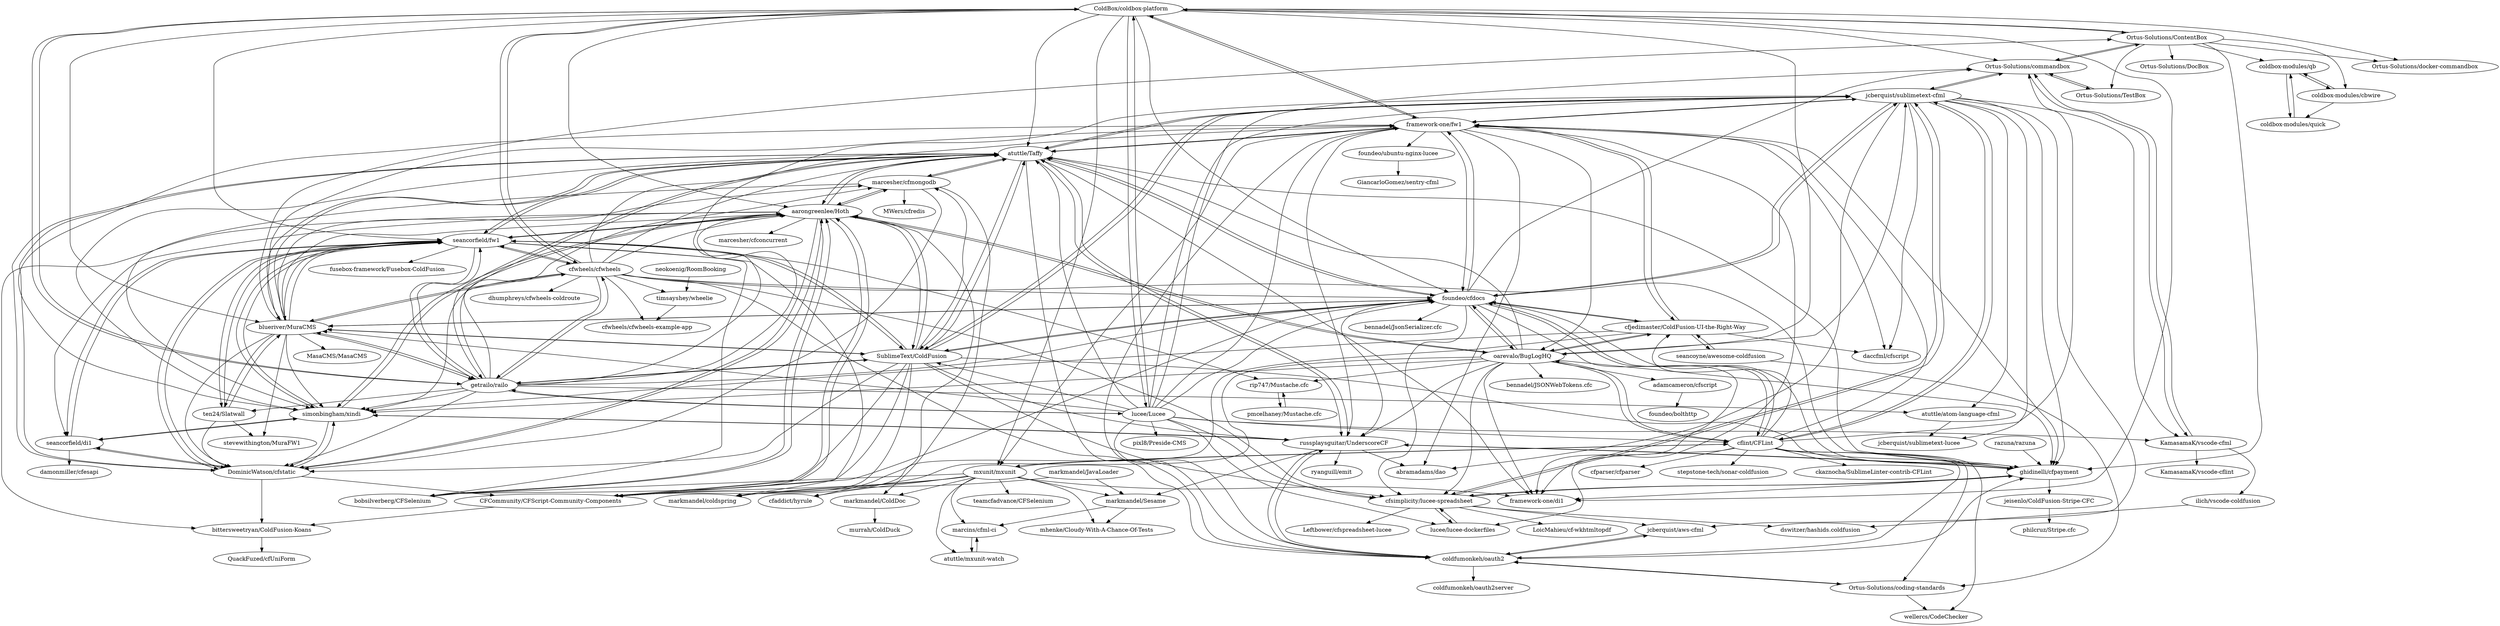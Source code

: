 digraph G {
"ColdBox/coldbox-platform" -> "Ortus-Solutions/ContentBox"
"ColdBox/coldbox-platform" -> "Ortus-Solutions/commandbox"
"ColdBox/coldbox-platform" -> "framework-one/fw1"
"ColdBox/coldbox-platform" -> "atuttle/Taffy"
"ColdBox/coldbox-platform" -> "seancorfield/fw1"
"ColdBox/coldbox-platform" -> "aarongreenlee/Hoth"
"ColdBox/coldbox-platform" -> "cfwheels/cfwheels"
"ColdBox/coldbox-platform" -> "mxunit/mxunit"
"ColdBox/coldbox-platform" -> "lucee/Lucee"
"ColdBox/coldbox-platform" -> "foundeo/cfdocs"
"ColdBox/coldbox-platform" -> "getrailo/railo"
"ColdBox/coldbox-platform" -> "blueriver/MuraCMS"
"ColdBox/coldbox-platform" -> "oarevalo/BugLogHQ"
"ColdBox/coldbox-platform" -> "Ortus-Solutions/docker-commandbox"
"ColdBox/coldbox-platform" -> "framework-one/di1"
"razuna/razuna" -> "ghidinelli/cfpayment"
"lucee/Lucee" -> "atuttle/Taffy"
"lucee/Lucee" -> "jcberquist/sublimetext-cfml"
"lucee/Lucee" -> "ColdBox/coldbox-platform"
"lucee/Lucee" -> "cfsimplicity/lucee-spreadsheet"
"lucee/Lucee" -> "getrailo/railo"
"lucee/Lucee" -> "cflint/CFLint"
"lucee/Lucee" -> "Ortus-Solutions/commandbox"
"lucee/Lucee" -> "framework-one/fw1"
"lucee/Lucee" -> "foundeo/cfdocs"
"lucee/Lucee" -> "blueriver/MuraCMS"
"lucee/Lucee" -> "pixl8/Preside-CMS"
"lucee/Lucee" -> "lucee/lucee-dockerfiles"
"lucee/Lucee" -> "KamasamaK/vscode-cfml"
"lucee/Lucee" -> "coldfumonkeh/oauth2"
"lucee/Lucee" -> "SublimeText/ColdFusion"
"atuttle/Taffy" -> "framework-one/fw1"
"atuttle/Taffy" -> "russplaysguitar/UnderscoreCF"
"atuttle/Taffy" -> "framework-one/di1"
"atuttle/Taffy" -> "aarongreenlee/Hoth"
"atuttle/Taffy" -> "ghidinelli/cfpayment"
"atuttle/Taffy" -> "simonbingham/xindi"
"atuttle/Taffy" -> "foundeo/cfdocs"
"atuttle/Taffy" -> "getrailo/railo"
"atuttle/Taffy" -> "SublimeText/ColdFusion"
"atuttle/Taffy" -> "DominicWatson/cfstatic"
"atuttle/Taffy" -> "coldfumonkeh/oauth2"
"atuttle/Taffy" -> "marcesher/cfmongodb"
"atuttle/Taffy" -> "blueriver/MuraCMS"
"atuttle/Taffy" -> "jcberquist/sublimetext-cfml"
"atuttle/Taffy" -> "seancorfield/fw1"
"SublimeText/ColdFusion" -> "jcberquist/sublimetext-cfml"
"SublimeText/ColdFusion" -> "atuttle/Taffy"
"SublimeText/ColdFusion" -> "CFCommunity/CFScript-Community-Components"
"SublimeText/ColdFusion" -> "getrailo/railo"
"SublimeText/ColdFusion" -> "aarongreenlee/Hoth"
"SublimeText/ColdFusion" -> "DominicWatson/cfstatic"
"SublimeText/ColdFusion" -> "seancorfield/fw1"
"SublimeText/ColdFusion" -> "foundeo/cfdocs"
"SublimeText/ColdFusion" -> "marcesher/cfmongodb"
"SublimeText/ColdFusion" -> "blueriver/MuraCMS"
"SublimeText/ColdFusion" -> "russplaysguitar/UnderscoreCF"
"SublimeText/ColdFusion" -> "cfsimplicity/lucee-spreadsheet"
"SublimeText/ColdFusion" -> "bobsilverberg/CFSelenium"
"SublimeText/ColdFusion" -> "markmandel/coldspring"
"SublimeText/ColdFusion" -> "ghidinelli/cfpayment"
"foundeo/cfdocs" -> "jcberquist/sublimetext-cfml"
"foundeo/cfdocs" -> "cfjedimaster/ColdFusion-UI-the-Right-Way"
"foundeo/cfdocs" -> "atuttle/Taffy"
"foundeo/cfdocs" -> "framework-one/di1"
"foundeo/cfdocs" -> "cflint/CFLint"
"foundeo/cfdocs" -> "ghidinelli/cfpayment"
"foundeo/cfdocs" -> "framework-one/fw1"
"foundeo/cfdocs" -> "oarevalo/BugLogHQ"
"foundeo/cfdocs" -> "russplaysguitar/UnderscoreCF"
"foundeo/cfdocs" -> "bennadel/JsonSerializer.cfc"
"foundeo/cfdocs" -> "Ortus-Solutions/commandbox"
"foundeo/cfdocs" -> "SublimeText/ColdFusion"
"foundeo/cfdocs" -> "CFCommunity/CFScript-Community-Components"
"foundeo/cfdocs" -> "cfsimplicity/lucee-spreadsheet"
"foundeo/cfdocs" -> "blueriver/MuraCMS"
"getrailo/railo" -> "atuttle/Taffy"
"getrailo/railo" -> "seancorfield/fw1"
"getrailo/railo" -> "SublimeText/ColdFusion"
"getrailo/railo" -> "blueriver/MuraCMS"
"getrailo/railo" -> "simonbingham/xindi"
"getrailo/railo" -> "DominicWatson/cfstatic"
"getrailo/railo" -> "marcesher/cfmongodb"
"getrailo/railo" -> "atuttle/atom-language-cfml"
"getrailo/railo" -> "aarongreenlee/Hoth"
"getrailo/railo" -> "ColdBox/coldbox-platform"
"getrailo/railo" -> "foundeo/cfdocs"
"getrailo/railo" -> "jcberquist/sublimetext-cfml"
"getrailo/railo" -> "lucee/Lucee"
"getrailo/railo" -> "cfwheels/cfwheels"
"getrailo/railo" -> "ten24/Slatwall"
"jcberquist/sublimetext-cfml" -> "jcberquist/sublimetext-lucee"
"jcberquist/sublimetext-cfml" -> "foundeo/cfdocs"
"jcberquist/sublimetext-cfml" -> "SublimeText/ColdFusion"
"jcberquist/sublimetext-cfml" -> "ghidinelli/cfpayment"
"jcberquist/sublimetext-cfml" -> "cfsimplicity/lucee-spreadsheet"
"jcberquist/sublimetext-cfml" -> "cflint/CFLint"
"jcberquist/sublimetext-cfml" -> "atuttle/Taffy"
"jcberquist/sublimetext-cfml" -> "Ortus-Solutions/commandbox"
"jcberquist/sublimetext-cfml" -> "daccfml/cfscript"
"jcberquist/sublimetext-cfml" -> "jcberquist/aws-cfml"
"jcberquist/sublimetext-cfml" -> "atuttle/atom-language-cfml"
"jcberquist/sublimetext-cfml" -> "abramadams/dao"
"jcberquist/sublimetext-cfml" -> "KamasamaK/vscode-cfml"
"jcberquist/sublimetext-cfml" -> "framework-one/fw1"
"aarongreenlee/Hoth" -> "seancorfield/fw1"
"aarongreenlee/Hoth" -> "DominicWatson/cfstatic"
"aarongreenlee/Hoth" -> "CFCommunity/CFScript-Community-Components"
"aarongreenlee/Hoth" -> "bobsilverberg/CFSelenium"
"aarongreenlee/Hoth" -> "simonbingham/xindi"
"aarongreenlee/Hoth" -> "bittersweetryan/ColdFusion-Koans"
"aarongreenlee/Hoth" -> "atuttle/Taffy"
"aarongreenlee/Hoth" -> "seancorfield/di1"
"aarongreenlee/Hoth" -> "oarevalo/BugLogHQ"
"aarongreenlee/Hoth" -> "cfaddict/hyrule"
"aarongreenlee/Hoth" -> "marcesher/cfmongodb"
"aarongreenlee/Hoth" -> "SublimeText/ColdFusion"
"aarongreenlee/Hoth" -> "marcesher/cfconcurrent"
"cfsimplicity/lucee-spreadsheet" -> "lucee/lucee-dockerfiles"
"cfsimplicity/lucee-spreadsheet" -> "ghidinelli/cfpayment"
"cfsimplicity/lucee-spreadsheet" -> "Leftbower/cfspreadsheet-lucee"
"cfsimplicity/lucee-spreadsheet" -> "dswitzer/hashids.coldfusion"
"cfsimplicity/lucee-spreadsheet" -> "LoicMahieu/cf-wkhtmltopdf"
"cfsimplicity/lucee-spreadsheet" -> "jcberquist/aws-cfml"
"cfsimplicity/lucee-spreadsheet" -> "jcberquist/sublimetext-cfml"
"seancoyne/awesome-coldfusion" -> "cfjedimaster/ColdFusion-UI-the-Right-Way"
"seancoyne/awesome-coldfusion" -> "Ortus-Solutions/coding-standards"
"blueriver/MuraCMS" -> "ten24/Slatwall"
"blueriver/MuraCMS" -> "seancorfield/fw1"
"blueriver/MuraCMS" -> "atuttle/Taffy"
"blueriver/MuraCMS" -> "getrailo/railo"
"blueriver/MuraCMS" -> "aarongreenlee/Hoth"
"blueriver/MuraCMS" -> "stevewithington/MuraFW1"
"blueriver/MuraCMS" -> "DominicWatson/cfstatic"
"blueriver/MuraCMS" -> "simonbingham/xindi"
"blueriver/MuraCMS" -> "foundeo/cfdocs"
"blueriver/MuraCMS" -> "SublimeText/ColdFusion"
"blueriver/MuraCMS" -> "marcesher/cfmongodb"
"blueriver/MuraCMS" -> "Ortus-Solutions/ContentBox"
"blueriver/MuraCMS" -> "framework-one/fw1"
"blueriver/MuraCMS" -> "cfwheels/cfwheels"
"blueriver/MuraCMS" -> "MasaCMS/MasaCMS"
"DominicWatson/cfstatic" -> "aarongreenlee/Hoth"
"DominicWatson/cfstatic" -> "seancorfield/di1"
"DominicWatson/cfstatic" -> "simonbingham/xindi"
"DominicWatson/cfstatic" -> "seancorfield/fw1"
"DominicWatson/cfstatic" -> "CFCommunity/CFScript-Community-Components"
"DominicWatson/cfstatic" -> "bittersweetryan/ColdFusion-Koans"
"DominicWatson/cfstatic" -> "atuttle/Taffy"
"framework-one/fw1" -> "atuttle/Taffy"
"framework-one/fw1" -> "framework-one/di1"
"framework-one/fw1" -> "cfjedimaster/ColdFusion-UI-the-Right-Way"
"framework-one/fw1" -> "russplaysguitar/UnderscoreCF"
"framework-one/fw1" -> "foundeo/cfdocs"
"framework-one/fw1" -> "jcberquist/sublimetext-cfml"
"framework-one/fw1" -> "foundeo/ubuntu-nginx-lucee"
"framework-one/fw1" -> "ghidinelli/cfpayment"
"framework-one/fw1" -> "oarevalo/BugLogHQ"
"framework-one/fw1" -> "ColdBox/coldbox-platform"
"framework-one/fw1" -> "abramadams/dao"
"framework-one/fw1" -> "coldfumonkeh/oauth2"
"framework-one/fw1" -> "simonbingham/xindi"
"framework-one/fw1" -> "daccfml/cfscript"
"framework-one/fw1" -> "mxunit/mxunit"
"simonbingham/xindi" -> "seancorfield/di1"
"simonbingham/xindi" -> "seancorfield/fw1"
"simonbingham/xindi" -> "aarongreenlee/Hoth"
"simonbingham/xindi" -> "russplaysguitar/UnderscoreCF"
"simonbingham/xindi" -> "DominicWatson/cfstatic"
"neokoenig/RoomBooking" -> "timsayshey/wheelie"
"ghidinelli/cfpayment" -> "russplaysguitar/UnderscoreCF"
"ghidinelli/cfpayment" -> "cfsimplicity/lucee-spreadsheet"
"ghidinelli/cfpayment" -> "jeisenlo/ColdFusion-Stripe-CFC"
"ghidinelli/cfpayment" -> "framework-one/di1"
"ten24/Slatwall" -> "blueriver/MuraCMS"
"ten24/Slatwall" -> "stevewithington/MuraFW1"
"ten24/Slatwall" -> "seancorfield/fw1"
"ten24/Slatwall" -> "DominicWatson/cfstatic"
"Ortus-Solutions/ContentBox" -> "Ortus-Solutions/commandbox"
"Ortus-Solutions/ContentBox" -> "ColdBox/coldbox-platform"
"Ortus-Solutions/ContentBox" -> "Ortus-Solutions/TestBox"
"Ortus-Solutions/ContentBox" -> "Ortus-Solutions/docker-commandbox"
"Ortus-Solutions/ContentBox" -> "coldbox-modules/cbwire"
"Ortus-Solutions/ContentBox" -> "Ortus-Solutions/DocBox"
"Ortus-Solutions/ContentBox" -> "ghidinelli/cfpayment"
"Ortus-Solutions/ContentBox" -> "coldbox-modules/qb"
"marcesher/cfmongodb" -> "DominicWatson/cfstatic"
"marcesher/cfmongodb" -> "atuttle/Taffy"
"marcesher/cfmongodb" -> "simonbingham/xindi"
"marcesher/cfmongodb" -> "aarongreenlee/Hoth"
"marcesher/cfmongodb" -> "MWers/cfredis"
"marcesher/cfmongodb" -> "markmandel/ColdDoc"
"Ortus-Solutions/coding-standards" -> "coldfumonkeh/oauth2"
"Ortus-Solutions/coding-standards" -> "wellercs/CodeChecker"
"cfwheels/cfwheels" -> "atuttle/Taffy"
"cfwheels/cfwheels" -> "seancorfield/fw1"
"cfwheels/cfwheels" -> "aarongreenlee/Hoth"
"cfwheels/cfwheels" -> "dhumphreys/cfwheels-coldroute"
"cfwheels/cfwheels" -> "timsayshey/wheelie"
"cfwheels/cfwheels" -> "coldfumonkeh/oauth2"
"cfwheels/cfwheels" -> "framework-one/fw1"
"cfwheels/cfwheels" -> "simonbingham/xindi"
"cfwheels/cfwheels" -> "ColdBox/coldbox-platform"
"cfwheels/cfwheels" -> "foundeo/cfdocs"
"cfwheels/cfwheels" -> "getrailo/railo"
"cfwheels/cfwheels" -> "blueriver/MuraCMS"
"cfwheels/cfwheels" -> "cfwheels/cfwheels-example-app"
"cfwheels/cfwheels" -> "cfsimplicity/lucee-spreadsheet"
"cfwheels/cfwheels" -> "ghidinelli/cfpayment"
"cflint/CFLint" -> "jcberquist/sublimetext-cfml"
"cflint/CFLint" -> "cfparser/cfparser"
"cflint/CFLint" -> "foundeo/cfdocs"
"cflint/CFLint" -> "ghidinelli/cfpayment"
"cflint/CFLint" -> "mxunit/mxunit"
"cflint/CFLint" -> "lucee/lucee-dockerfiles"
"cflint/CFLint" -> "oarevalo/BugLogHQ"
"cflint/CFLint" -> "coldfumonkeh/oauth2"
"cflint/CFLint" -> "stepstone-tech/sonar-coldfusion"
"cflint/CFLint" -> "wellercs/CodeChecker"
"cflint/CFLint" -> "Ortus-Solutions/commandbox"
"cflint/CFLint" -> "Ortus-Solutions/coding-standards"
"cflint/CFLint" -> "cfjedimaster/ColdFusion-UI-the-Right-Way"
"cflint/CFLint" -> "framework-one/fw1"
"cflint/CFLint" -> "ckaznocha/SublimeLinter-contrib-CFLint"
"Ortus-Solutions/TestBox" -> "Ortus-Solutions/commandbox"
"Ortus-Solutions/commandbox" -> "Ortus-Solutions/TestBox"
"Ortus-Solutions/commandbox" -> "Ortus-Solutions/ContentBox"
"Ortus-Solutions/commandbox" -> "KamasamaK/vscode-cfml"
"Ortus-Solutions/commandbox" -> "jcberquist/sublimetext-cfml"
"coldbox-modules/cbwire" -> "coldbox-modules/qb"
"coldbox-modules/cbwire" -> "coldbox-modules/quick"
"coldbox-modules/qb" -> "coldbox-modules/quick"
"coldbox-modules/qb" -> "coldbox-modules/cbwire"
"coldbox-modules/quick" -> "coldbox-modules/qb"
"cfjedimaster/ColdFusion-UI-the-Right-Way" -> "framework-one/fw1"
"cfjedimaster/ColdFusion-UI-the-Right-Way" -> "daccfml/cfscript"
"cfjedimaster/ColdFusion-UI-the-Right-Way" -> "foundeo/cfdocs"
"cfjedimaster/ColdFusion-UI-the-Right-Way" -> "seancoyne/awesome-coldfusion"
"cfjedimaster/ColdFusion-UI-the-Right-Way" -> "CFCommunity/CFScript-Community-Components"
"cfjedimaster/ColdFusion-UI-the-Right-Way" -> "oarevalo/BugLogHQ"
"cfjedimaster/ColdFusion-UI-the-Right-Way" -> "simonbingham/xindi"
"CFCommunity/CFScript-Community-Components" -> "aarongreenlee/Hoth"
"CFCommunity/CFScript-Community-Components" -> "bittersweetryan/ColdFusion-Koans"
"mxunit/mxunit" -> "markmandel/Sesame"
"mxunit/mxunit" -> "bobsilverberg/CFSelenium"
"mxunit/mxunit" -> "marcins/cfml-ci"
"mxunit/mxunit" -> "markmandel/coldspring"
"mxunit/mxunit" -> "CFCommunity/CFScript-Community-Components"
"mxunit/mxunit" -> "markmandel/ColdDoc"
"mxunit/mxunit" -> "framework-one/di1"
"mxunit/mxunit" -> "cflint/CFLint"
"mxunit/mxunit" -> "mhenke/Cloudy-With-A-Chance-Of-Tests"
"mxunit/mxunit" -> "atuttle/mxunit-watch"
"mxunit/mxunit" -> "teamcfadvance/CFSelenium"
"mxunit/mxunit" -> "cfaddict/hyrule"
"rip747/Mustache.cfc" -> "pmcelhaney/Mustache.cfc"
"oarevalo/BugLogHQ" -> "ghidinelli/cfpayment"
"oarevalo/BugLogHQ" -> "russplaysguitar/UnderscoreCF"
"oarevalo/BugLogHQ" -> "aarongreenlee/Hoth"
"oarevalo/BugLogHQ" -> "cfsimplicity/lucee-spreadsheet"
"oarevalo/BugLogHQ" -> "atuttle/Taffy"
"oarevalo/BugLogHQ" -> "simonbingham/xindi"
"oarevalo/BugLogHQ" -> "cfjedimaster/ColdFusion-UI-the-Right-Way"
"oarevalo/BugLogHQ" -> "foundeo/cfdocs"
"oarevalo/BugLogHQ" -> "CFCommunity/CFScript-Community-Components"
"oarevalo/BugLogHQ" -> "bennadel/JSONWebTokens.cfc"
"oarevalo/BugLogHQ" -> "cflint/CFLint"
"oarevalo/BugLogHQ" -> "adamcameron/cfscript"
"oarevalo/BugLogHQ" -> "framework-one/di1"
"oarevalo/BugLogHQ" -> "jcberquist/sublimetext-cfml"
"oarevalo/BugLogHQ" -> "rip747/Mustache.cfc"
"lucee/lucee-dockerfiles" -> "cfsimplicity/lucee-spreadsheet"
"adamcameron/cfscript" -> "foundeo/bolthttp"
"jcberquist/aws-cfml" -> "coldfumonkeh/oauth2"
"KamasamaK/vscode-cfml" -> "KamasamaK/vscode-cflint"
"KamasamaK/vscode-cfml" -> "Ortus-Solutions/commandbox"
"KamasamaK/vscode-cfml" -> "ilich/vscode-coldfusion"
"markmandel/ColdDoc" -> "murrah/ColdDuck"
"seancorfield/fw1" -> "seancorfield/di1"
"seancorfield/fw1" -> "aarongreenlee/Hoth"
"seancorfield/fw1" -> "simonbingham/xindi"
"seancorfield/fw1" -> "DominicWatson/cfstatic"
"seancorfield/fw1" -> "blueriver/MuraCMS"
"seancorfield/fw1" -> "ten24/Slatwall"
"seancorfield/fw1" -> "getrailo/railo"
"seancorfield/fw1" -> "atuttle/Taffy"
"seancorfield/fw1" -> "fusebox-framework/Fusebox-ColdFusion"
"seancorfield/fw1" -> "cfwheels/cfwheels"
"seancorfield/fw1" -> "rip747/Mustache.cfc"
"seancorfield/fw1" -> "SublimeText/ColdFusion"
"seancorfield/fw1" -> "bobsilverberg/CFSelenium"
"seancorfield/fw1" -> "markmandel/coldspring"
"atuttle/atom-language-cfml" -> "jcberquist/sublimetext-lucee"
"pmcelhaney/Mustache.cfc" -> "rip747/Mustache.cfc"
"coldfumonkeh/oauth2" -> "coldfumonkeh/oauth2server"
"coldfumonkeh/oauth2" -> "russplaysguitar/UnderscoreCF"
"coldfumonkeh/oauth2" -> "jcberquist/aws-cfml"
"coldfumonkeh/oauth2" -> "ghidinelli/cfpayment"
"coldfumonkeh/oauth2" -> "Ortus-Solutions/coding-standards"
"bobsilverberg/CFSelenium" -> "aarongreenlee/Hoth"
"jeisenlo/ColdFusion-Stripe-CFC" -> "philcruz/Stripe.cfc"
"foundeo/ubuntu-nginx-lucee" -> "GiancarloGomez/sentry-cfml"
"seancorfield/di1" -> "seancorfield/fw1"
"seancorfield/di1" -> "simonbingham/xindi"
"seancorfield/di1" -> "DominicWatson/cfstatic"
"seancorfield/di1" -> "damonmiller/cfesapi"
"bittersweetryan/ColdFusion-Koans" -> "QuackFuzed/cfUniForm"
"markmandel/JavaLoader" -> "markmandel/coldspring"
"markmandel/JavaLoader" -> "markmandel/Sesame"
"markmandel/Sesame" -> "marcins/cfml-ci"
"markmandel/Sesame" -> "mhenke/Cloudy-With-A-Chance-Of-Tests"
"ilich/vscode-coldfusion" -> "dswitzer/hashids.coldfusion"
"russplaysguitar/UnderscoreCF" -> "ghidinelli/cfpayment"
"russplaysguitar/UnderscoreCF" -> "markmandel/Sesame"
"russplaysguitar/UnderscoreCF" -> "coldfumonkeh/oauth2"
"russplaysguitar/UnderscoreCF" -> "simonbingham/xindi"
"russplaysguitar/UnderscoreCF" -> "atuttle/Taffy"
"russplaysguitar/UnderscoreCF" -> "abramadams/dao"
"russplaysguitar/UnderscoreCF" -> "ryanguill/emit"
"marcins/cfml-ci" -> "atuttle/mxunit-watch"
"atuttle/mxunit-watch" -> "marcins/cfml-ci"
"timsayshey/wheelie" -> "cfwheels/cfwheels-example-app"
"ColdBox/coldbox-platform" ["l"="-10.944,23.549"]
"Ortus-Solutions/ContentBox" ["l"="-10.907,23.56"]
"Ortus-Solutions/commandbox" ["l"="-10.924,23.576"]
"framework-one/fw1" ["l"="-10.976,23.56"]
"atuttle/Taffy" ["l"="-10.963,23.538"]
"seancorfield/fw1" ["l"="-10.974,23.511"]
"aarongreenlee/Hoth" ["l"="-10.964,23.515"]
"cfwheels/cfwheels" ["l"="-10.935,23.536"]
"mxunit/mxunit" ["l"="-11.008,23.527"]
"lucee/Lucee" ["l"="-10.939,23.569"]
"foundeo/cfdocs" ["l"="-10.963,23.553"]
"getrailo/railo" ["l"="-10.949,23.532"]
"blueriver/MuraCMS" ["l"="-10.943,23.52"]
"oarevalo/BugLogHQ" ["l"="-10.987,23.543"]
"Ortus-Solutions/docker-commandbox" ["l"="-10.891,23.547"]
"framework-one/di1" ["l"="-10.976,23.548"]
"razuna/razuna" ["l"="-11.016,23.63"]
"ghidinelli/cfpayment" ["l"="-10.971,23.574"]
"jcberquist/sublimetext-cfml" ["l"="-10.959,23.569"]
"cfsimplicity/lucee-spreadsheet" ["l"="-10.955,23.585"]
"cflint/CFLint" ["l"="-10.991,23.571"]
"pixl8/Preside-CMS" ["l"="-10.892,23.6"]
"lucee/lucee-dockerfiles" ["l"="-10.959,23.603"]
"KamasamaK/vscode-cfml" ["l"="-10.917,23.6"]
"coldfumonkeh/oauth2" ["l"="-10.979,23.581"]
"SublimeText/ColdFusion" ["l"="-10.974,23.533"]
"russplaysguitar/UnderscoreCF" ["l"="-10.992,23.554"]
"simonbingham/xindi" ["l"="-10.978,23.523"]
"DominicWatson/cfstatic" ["l"="-10.967,23.503"]
"marcesher/cfmongodb" ["l"="-10.955,23.504"]
"CFCommunity/CFScript-Community-Components" ["l"="-10.991,23.521"]
"bobsilverberg/CFSelenium" ["l"="-10.992,23.506"]
"markmandel/coldspring" ["l"="-11.012,23.508"]
"cfjedimaster/ColdFusion-UI-the-Right-Way" ["l"="-11.006,23.552"]
"bennadel/JsonSerializer.cfc" ["l"="-10.911,23.539"]
"atuttle/atom-language-cfml" ["l"="-10.935,23.586"]
"ten24/Slatwall" ["l"="-10.944,23.495"]
"jcberquist/sublimetext-lucee" ["l"="-10.939,23.602"]
"daccfml/cfscript" ["l"="-11.004,23.57"]
"jcberquist/aws-cfml" ["l"="-10.975,23.602"]
"abramadams/dao" ["l"="-10.992,23.586"]
"bittersweetryan/ColdFusion-Koans" ["l"="-10.972,23.482"]
"seancorfield/di1" ["l"="-10.982,23.493"]
"cfaddict/hyrule" ["l"="-11.003,23.498"]
"marcesher/cfconcurrent" ["l"="-10.953,23.472"]
"Leftbower/cfspreadsheet-lucee" ["l"="-10.952,23.623"]
"dswitzer/hashids.coldfusion" ["l"="-10.928,23.624"]
"LoicMahieu/cf-wkhtmltopdf" ["l"="-10.941,23.617"]
"seancoyne/awesome-coldfusion" ["l"="-11.038,23.57"]
"Ortus-Solutions/coding-standards" ["l"="-11.011,23.59"]
"stevewithington/MuraFW1" ["l"="-10.924,23.487"]
"MasaCMS/MasaCMS" ["l"="-10.904,23.492"]
"foundeo/ubuntu-nginx-lucee" ["l"="-10.99,23.626"]
"neokoenig/RoomBooking" ["l"="-10.836,23.494"]
"timsayshey/wheelie" ["l"="-10.877,23.511"]
"jeisenlo/ColdFusion-Stripe-CFC" ["l"="-10.967,23.63"]
"Ortus-Solutions/TestBox" ["l"="-10.895,23.58"]
"coldbox-modules/cbwire" ["l"="-10.864,23.557"]
"Ortus-Solutions/DocBox" ["l"="-10.877,23.569"]
"coldbox-modules/qb" ["l"="-10.861,23.569"]
"MWers/cfredis" ["l"="-10.935,23.468"]
"markmandel/ColdDoc" ["l"="-11.002,23.482"]
"wellercs/CodeChecker" ["l"="-11.012,23.604"]
"dhumphreys/cfwheels-coldroute" ["l"="-10.903,23.515"]
"cfwheels/cfwheels-example-app" ["l"="-10.892,23.523"]
"cfparser/cfparser" ["l"="-11.028,23.603"]
"stepstone-tech/sonar-coldfusion" ["l"="-11.034,23.59"]
"ckaznocha/SublimeLinter-contrib-CFLint" ["l"="-11.023,23.58"]
"coldbox-modules/quick" ["l"="-10.844,23.565"]
"markmandel/Sesame" ["l"="-11.032,23.515"]
"marcins/cfml-ci" ["l"="-11.044,23.523"]
"mhenke/Cloudy-With-A-Chance-Of-Tests" ["l"="-11.048,23.508"]
"atuttle/mxunit-watch" ["l"="-11.042,23.536"]
"teamcfadvance/CFSelenium" ["l"="-11.031,23.494"]
"rip747/Mustache.cfc" ["l"="-11.027,23.527"]
"pmcelhaney/Mustache.cfc" ["l"="-11.062,23.523"]
"bennadel/JSONWebTokens.cfc" ["l"="-10.927,23.508"]
"adamcameron/cfscript" ["l"="-11.059,23.553"]
"foundeo/bolthttp" ["l"="-11.089,23.557"]
"KamasamaK/vscode-cflint" ["l"="-10.892,23.62"]
"ilich/vscode-coldfusion" ["l"="-10.907,23.634"]
"murrah/ColdDuck" ["l"="-11.019,23.46"]
"fusebox-framework/Fusebox-ColdFusion" ["l"="-10.98,23.463"]
"coldfumonkeh/oauth2server" ["l"="-10.992,23.609"]
"philcruz/Stripe.cfc" ["l"="-10.964,23.657"]
"GiancarloGomez/sentry-cfml" ["l"="-10.995,23.653"]
"damonmiller/cfesapi" ["l"="-10.998,23.46"]
"QuackFuzed/cfUniForm" ["l"="-10.967,23.452"]
"markmandel/JavaLoader" ["l"="-11.047,23.489"]
"ryanguill/emit" ["l"="-11.028,23.554"]
}
